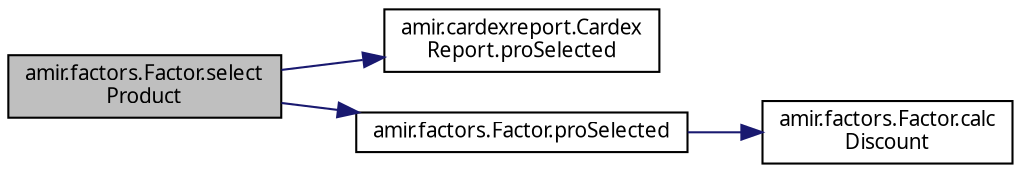 digraph "amir.factors.Factor.selectProduct"
{
 // LATEX_PDF_SIZE
  edge [fontname="FreeSans.ttf",fontsize="10",labelfontname="FreeSans.ttf",labelfontsize="10"];
  node [fontname="FreeSans.ttf",fontsize="10",shape=record];
  rankdir="LR";
  Node1 [label="amir.factors.Factor.select\lProduct",height=0.2,width=0.4,color="black", fillcolor="grey75", style="filled", fontcolor="black",tooltip=" "];
  Node1 -> Node2 [color="midnightblue",fontsize="10",style="solid",fontname="FreeSans.ttf"];
  Node2 [label="amir.cardexreport.Cardex\lReport.proSelected",height=0.2,width=0.4,color="black", fillcolor="white", style="filled",URL="$classamir_1_1cardexreport_1_1_cardex_report.html#a83c9d347b96ede16f55983e44b34fb18",tooltip=" "];
  Node1 -> Node3 [color="midnightblue",fontsize="10",style="solid",fontname="FreeSans.ttf"];
  Node3 [label="amir.factors.Factor.proSelected",height=0.2,width=0.4,color="black", fillcolor="white", style="filled",URL="$classamir_1_1factors_1_1_factor.html#afa03feecc5e0e4a66f6bf8ede2dccae9",tooltip=" "];
  Node3 -> Node4 [color="midnightblue",fontsize="10",style="solid",fontname="FreeSans.ttf"];
  Node4 [label="amir.factors.Factor.calc\lDiscount",height=0.2,width=0.4,color="black", fillcolor="white", style="filled",URL="$classamir_1_1factors_1_1_factor.html#a7d8241e745b38c2b15f7376975a8f1fd",tooltip=" "];
}
